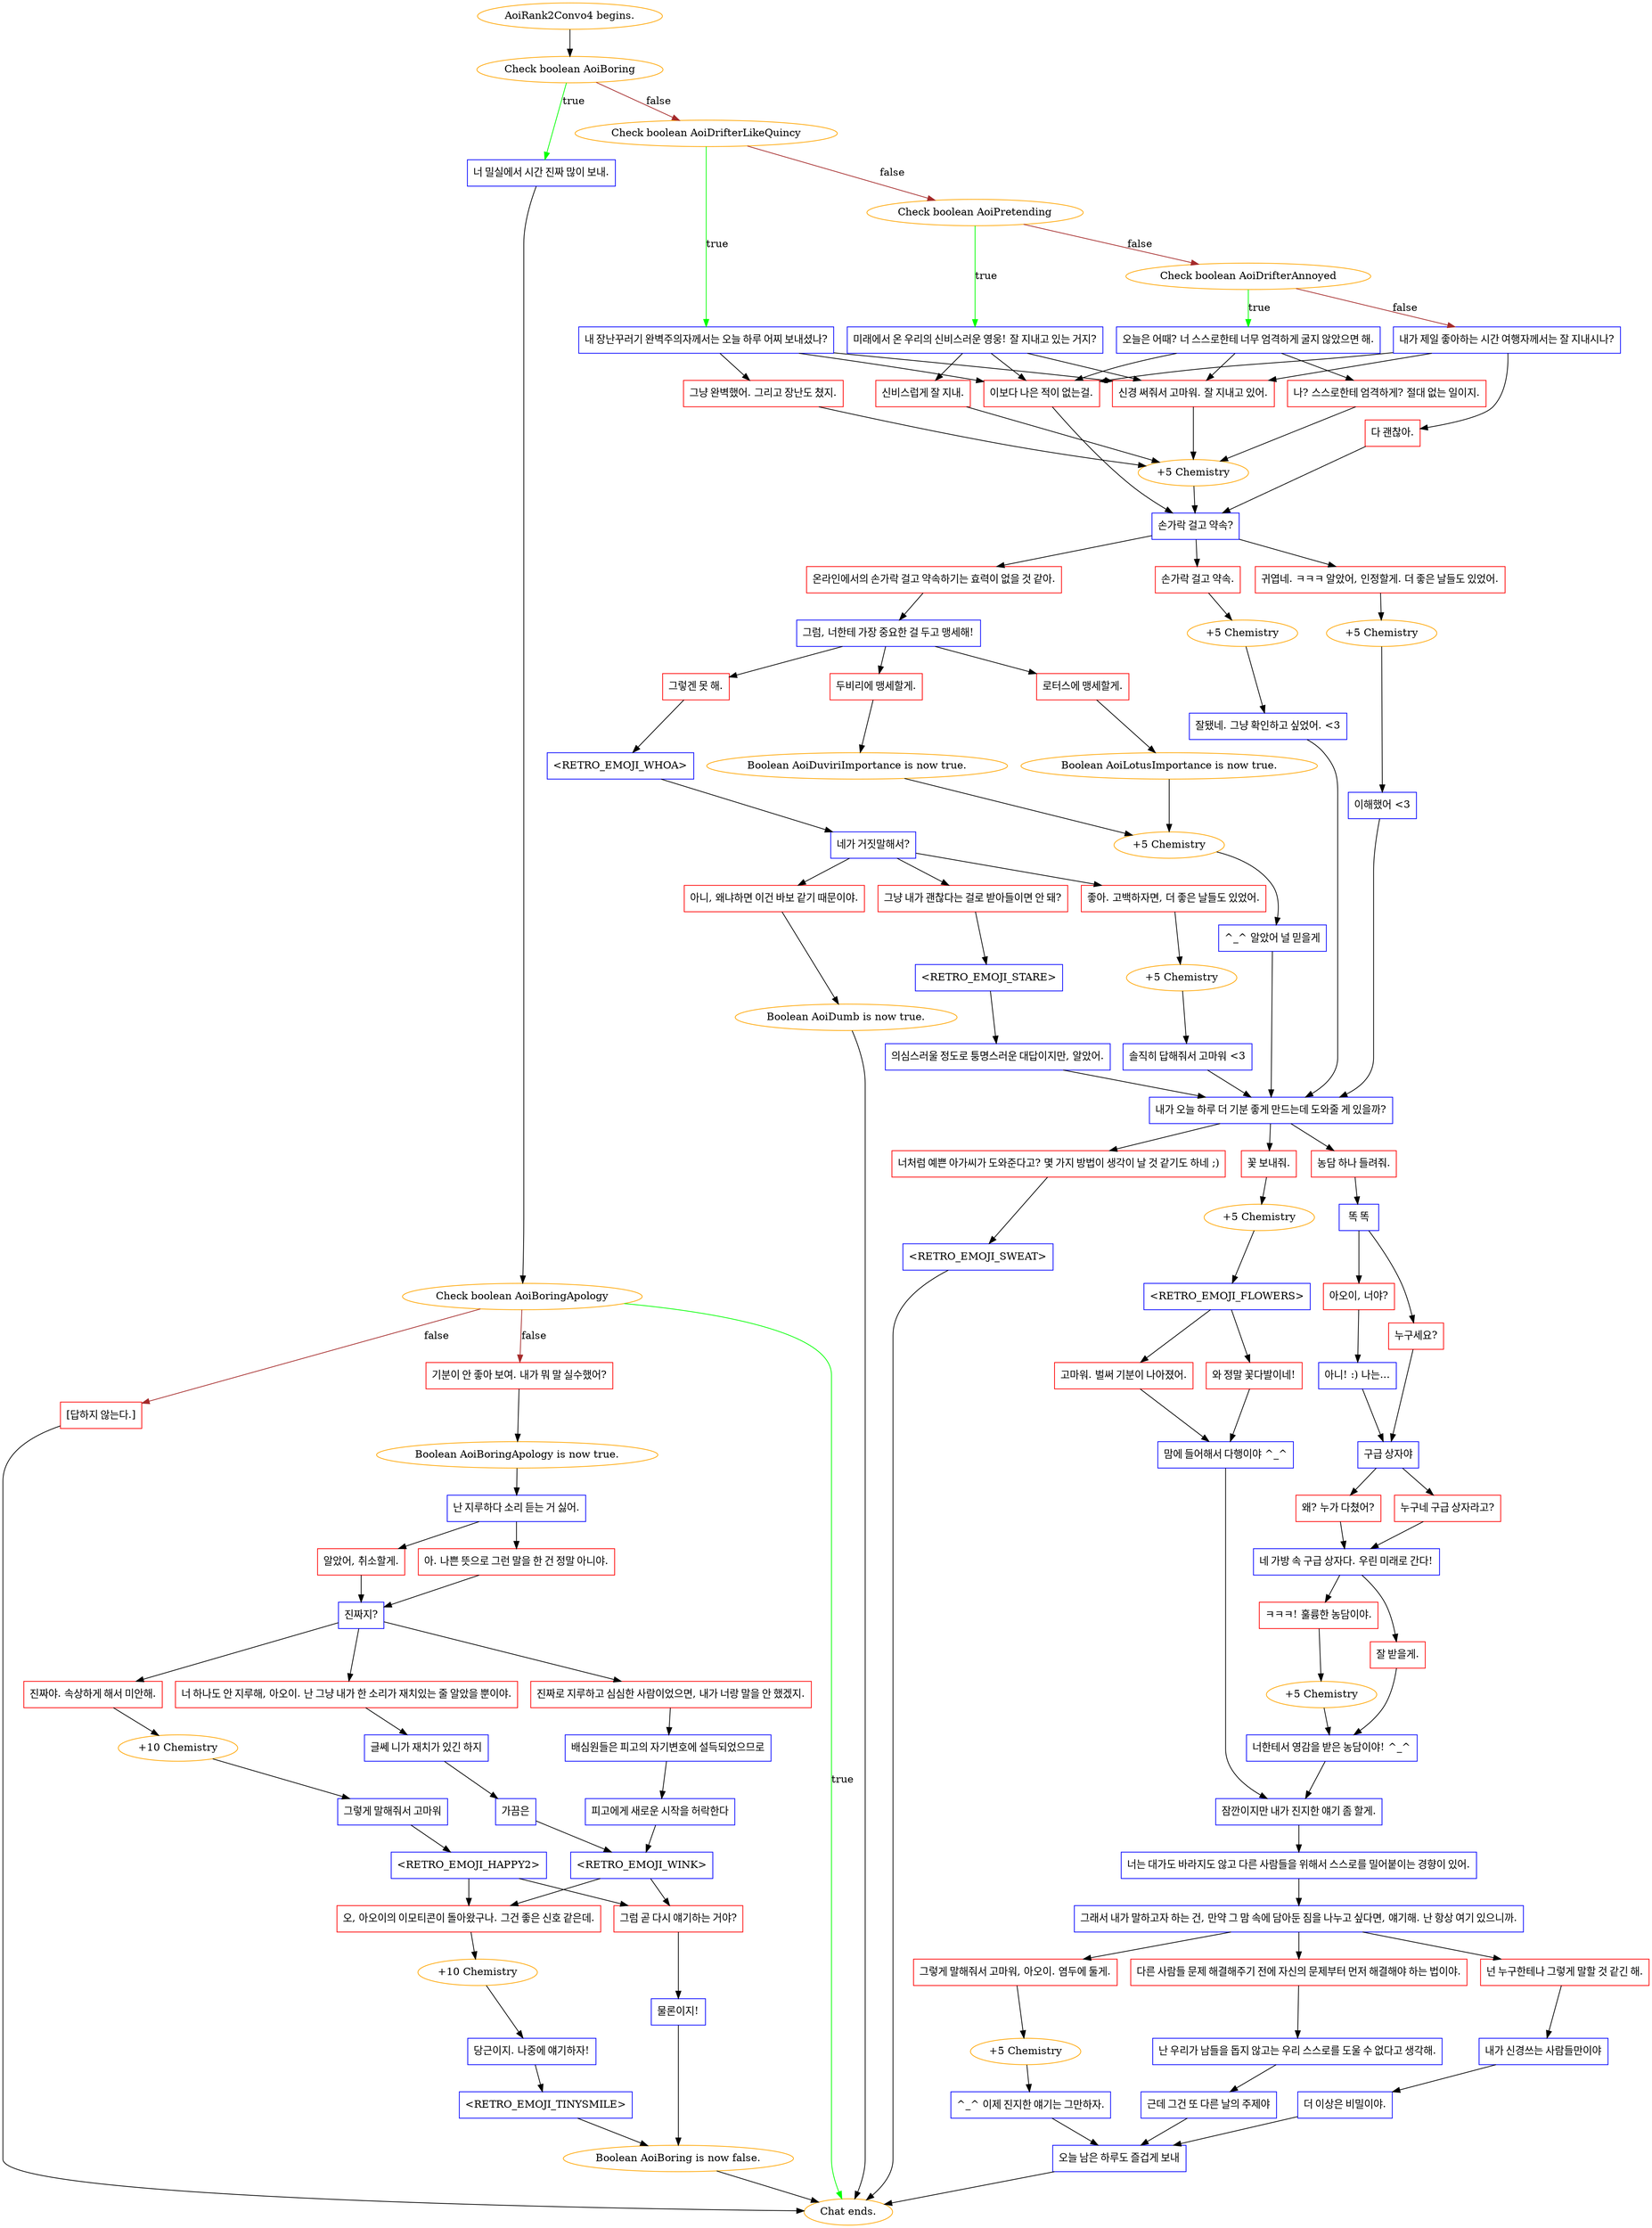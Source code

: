 digraph {
	"AoiRank2Convo4 begins." [color=orange];
		"AoiRank2Convo4 begins." -> j1890850141;
	j1890850141 [label="Check boolean AoiBoring",color=orange];
		j1890850141 -> j2480598630 [label=true,color=green];
		j1890850141 -> j4113960334 [label=false,color=brown];
	j2480598630 [label="너 밀실에서 시간 진짜 많이 보내.",shape=box,color=blue];
		j2480598630 -> j556140287;
	j4113960334 [label="Check boolean AoiDrifterLikeQuincy",color=orange];
		j4113960334 -> j2903321139 [label=true,color=green];
		j4113960334 -> j1797833889 [label=false,color=brown];
	j556140287 [label="Check boolean AoiBoringApology",color=orange];
		j556140287 -> "Chat ends." [label=true,color=green];
		j556140287 -> j2088727880 [label=false,color=brown];
		j556140287 -> j283737197 [label=false,color=brown];
	j2903321139 [label="내 장난꾸러기 완벽주의자께서는 오늘 하루 어찌 보내셨나?",shape=box,color=blue];
		j2903321139 -> j3338858434;
		j2903321139 -> j2274262151;
		j2903321139 -> j4106853408;
	j1797833889 [label="Check boolean AoiPretending",color=orange];
		j1797833889 -> j1489836337 [label=true,color=green];
		j1797833889 -> j2808372172 [label=false,color=brown];
	"Chat ends." [color=orange];
	j2088727880 [label="기분이 안 좋아 보여. 내가 뭐 말 실수했어?",shape=box,color=red];
		j2088727880 -> j2013163312;
	j283737197 [label="[답하지 않는다.]",shape=box,color=red];
		j283737197 -> "Chat ends.";
	j3338858434 [label="그냥 완벽했어. 그리고 장난도 쳤지.",shape=box,color=red];
		j3338858434 -> j3990617358;
	j2274262151 [label="신경 써줘서 고마워. 잘 지내고 있어.",shape=box,color=red];
		j2274262151 -> j3990617358;
	j4106853408 [label="이보다 나은 적이 없는걸.",shape=box,color=red];
		j4106853408 -> j1647457301;
	j1489836337 [label="미래에서 온 우리의 신비스러운 영웅! 잘 지내고 있는 거지?",shape=box,color=blue];
		j1489836337 -> j1707006500;
		j1489836337 -> j2274262151;
		j1489836337 -> j4106853408;
	j2808372172 [label="Check boolean AoiDrifterAnnoyed",color=orange];
		j2808372172 -> j807179731 [label=true,color=green];
		j2808372172 -> j2818106390 [label=false,color=brown];
	j2013163312 [label="Boolean AoiBoringApology is now true.",color=orange];
		j2013163312 -> j4211551156;
	j3990617358 [label="+5 Chemistry",color=orange];
		j3990617358 -> j1647457301;
	j1647457301 [label="손가락 걸고 약속?",shape=box,color=blue];
		j1647457301 -> j1179943292;
		j1647457301 -> j1775973174;
		j1647457301 -> j3964867010;
	j1707006500 [label="신비스럽게 잘 지내.",shape=box,color=red];
		j1707006500 -> j3990617358;
	j807179731 [label="오늘은 어때? 너 스스로한테 너무 엄격하게 굴지 않았으면 해.",shape=box,color=blue];
		j807179731 -> j1889275993;
		j807179731 -> j2274262151;
		j807179731 -> j4106853408;
	j2818106390 [label="내가 제일 좋아하는 시간 여행자께서는 잘 지내시나?",shape=box,color=blue];
		j2818106390 -> j3156500943;
		j2818106390 -> j2274262151;
		j2818106390 -> j4106853408;
	j4211551156 [label="난 지루하다 소리 듣는 거 싫어.",shape=box,color=blue];
		j4211551156 -> j265608359;
		j4211551156 -> j2156072660;
	j1179943292 [label="손가락 걸고 약속.",shape=box,color=red];
		j1179943292 -> j1552283434;
	j1775973174 [label="귀엽네. ㅋㅋㅋ 알았어, 인정할게. 더 좋은 날들도 있었어.",shape=box,color=red];
		j1775973174 -> j462789185;
	j3964867010 [label="온라인에서의 손가락 걸고 약속하기는 효력이 없을 것 같아.",shape=box,color=red];
		j3964867010 -> j2809328772;
	j1889275993 [label="나? 스스로한테 엄격하게? 절대 없는 일이지.",shape=box,color=red];
		j1889275993 -> j3990617358;
	j3156500943 [label="다 괜찮아.",shape=box,color=red];
		j3156500943 -> j1647457301;
	j265608359 [label="아. 나쁜 뜻으로 그런 말을 한 건 정말 아니야.",shape=box,color=red];
		j265608359 -> j3122447076;
	j2156072660 [label="알았어, 취소할게.",shape=box,color=red];
		j2156072660 -> j3122447076;
	j1552283434 [label="+5 Chemistry",color=orange];
		j1552283434 -> j2081568399;
	j462789185 [label="+5 Chemistry",color=orange];
		j462789185 -> j287565816;
	j2809328772 [label="그럼, 너한테 가장 중요한 걸 두고 맹세해!",shape=box,color=blue];
		j2809328772 -> j447035563;
		j2809328772 -> j4262130663;
		j2809328772 -> j1255936387;
	j3122447076 [label="진짜지?",shape=box,color=blue];
		j3122447076 -> j342239954;
		j3122447076 -> j3092500547;
		j3122447076 -> j3290852741;
	j2081568399 [label="잘됐네. 그냥 확인하고 싶었어. <3",shape=box,color=blue];
		j2081568399 -> j2486953669;
	j287565816 [label="이해했어 <3",shape=box,color=blue];
		j287565816 -> j2486953669;
	j447035563 [label="그렇겐 못 해.",shape=box,color=red];
		j447035563 -> j3654797476;
	j4262130663 [label="로터스에 맹세할게.",shape=box,color=red];
		j4262130663 -> j3497194638;
	j1255936387 [label="두비리에 맹세할게.",shape=box,color=red];
		j1255936387 -> j4063023525;
	j342239954 [label="진짜야. 속상하게 해서 미안해.",shape=box,color=red];
		j342239954 -> j1129350236;
	j3092500547 [label="너 하나도 안 지루해, 아오이. 난 그냥 내가 한 소리가 재치있는 줄 알았을 뿐이야.",shape=box,color=red];
		j3092500547 -> j3556657888;
	j3290852741 [label="진짜로 지루하고 심심한 사람이었으면, 내가 너랑 말을 안 했겠지.",shape=box,color=red];
		j3290852741 -> j3320465405;
	j2486953669 [label="내가 오늘 하루 더 기분 좋게 만드는데 도와줄 게 있을까?",shape=box,color=blue];
		j2486953669 -> j3236557573;
		j2486953669 -> j1316339849;
		j2486953669 -> j4015917873;
	j3654797476 [label="<RETRO_EMOJI_WHOA>",shape=box,color=blue];
		j3654797476 -> j2443932761;
	j3497194638 [label="Boolean AoiLotusImportance is now true.",color=orange];
		j3497194638 -> j2634026904;
	j4063023525 [label="Boolean AoiDuviriImportance is now true.",color=orange];
		j4063023525 -> j2634026904;
	j1129350236 [label="+10 Chemistry",color=orange];
		j1129350236 -> j4259572112;
	j3556657888 [label="글쎄 니가 재치가 있긴 하지",shape=box,color=blue];
		j3556657888 -> j4191172805;
	j3320465405 [label="배심원들은 피고의 자기변호에 설득되었으므로",shape=box,color=blue];
		j3320465405 -> j3258923388;
	j3236557573 [label="농담 하나 들려줘.",shape=box,color=red];
		j3236557573 -> j3349062292;
	j1316339849 [label="꽃 보내줘.",shape=box,color=red];
		j1316339849 -> j1670338355;
	j4015917873 [label="너처럼 예쁜 아가씨가 도와준다고? 몇 가지 방법이 생각이 날 것 같기도 하네 ;)",shape=box,color=red];
		j4015917873 -> j2350823537;
	j2443932761 [label="네가 거짓말해서?",shape=box,color=blue];
		j2443932761 -> j101925280;
		j2443932761 -> j3551221419;
		j2443932761 -> j805189030;
	j2634026904 [label="+5 Chemistry",color=orange];
		j2634026904 -> j184057785;
	j4259572112 [label="그렇게 말해줘서 고마워",shape=box,color=blue];
		j4259572112 -> j2682546367;
	j4191172805 [label="가끔은",shape=box,color=blue];
		j4191172805 -> j4059187433;
	j3258923388 [label="피고에게 새로운 시작을 허락한다",shape=box,color=blue];
		j3258923388 -> j4059187433;
	j3349062292 [label="똑 똑",shape=box,color=blue];
		j3349062292 -> j3392683304;
		j3349062292 -> j2590692906;
	j1670338355 [label="+5 Chemistry",color=orange];
		j1670338355 -> j3455633645;
	j2350823537 [label="<RETRO_EMOJI_SWEAT>",shape=box,color=blue];
		j2350823537 -> "Chat ends.";
	j101925280 [label="좋아. 고백하자면, 더 좋은 날들도 있었어.",shape=box,color=red];
		j101925280 -> j365702920;
	j3551221419 [label="아니, 왜냐하면 이건 바보 같기 때문이야.",shape=box,color=red];
		j3551221419 -> j3041803735;
	j805189030 [label="그냥 내가 괜찮다는 걸로 받아들이면 안 돼?",shape=box,color=red];
		j805189030 -> j2239538386;
	j184057785 [label="^_^ 알았어 널 믿을게",shape=box,color=blue];
		j184057785 -> j2486953669;
	j2682546367 [label="<RETRO_EMOJI_HAPPY2>",shape=box,color=blue];
		j2682546367 -> j2592453494;
		j2682546367 -> j3313564298;
	j4059187433 [label="<RETRO_EMOJI_WINK>",shape=box,color=blue];
		j4059187433 -> j2592453494;
		j4059187433 -> j3313564298;
	j3392683304 [label="누구세요?",shape=box,color=red];
		j3392683304 -> j2398779290;
	j2590692906 [label="아오이, 너야?",shape=box,color=red];
		j2590692906 -> j4108292604;
	j3455633645 [label="<RETRO_EMOJI_FLOWERS>",shape=box,color=blue];
		j3455633645 -> j4247656115;
		j3455633645 -> j2498670018;
	j365702920 [label="+5 Chemistry",color=orange];
		j365702920 -> j1253776134;
	j3041803735 [label="Boolean AoiDumb is now true.",color=orange];
		j3041803735 -> "Chat ends.";
	j2239538386 [label="<RETRO_EMOJI_STARE>",shape=box,color=blue];
		j2239538386 -> j1034708678;
	j2592453494 [label="그럼 곧 다시 얘기하는 거야?",shape=box,color=red];
		j2592453494 -> j2805837454;
	j3313564298 [label="오, 아오이의 이모티콘이 돌아왔구나. 그건 좋은 신호 같은데.",shape=box,color=red];
		j3313564298 -> j3167383000;
	j2398779290 [label="구급 상자야",shape=box,color=blue];
		j2398779290 -> j368419568;
		j2398779290 -> j2100271889;
	j4108292604 [label="아니! :) 나는...",shape=box,color=blue];
		j4108292604 -> j2398779290;
	j4247656115 [label="고마워. 벌써 기분이 나아졌어.",shape=box,color=red];
		j4247656115 -> j482206916;
	j2498670018 [label="와 정말 꽃다발이네!",shape=box,color=red];
		j2498670018 -> j482206916;
	j1253776134 [label="솔직히 답해줘서 고마워 <3",shape=box,color=blue];
		j1253776134 -> j2486953669;
	j1034708678 [label="의심스러울 정도로 퉁명스러운 대답이지만, 알았어.",shape=box,color=blue];
		j1034708678 -> j2486953669;
	j2805837454 [label="물론이지!",shape=box,color=blue];
		j2805837454 -> j2581611291;
	j3167383000 [label="+10 Chemistry",color=orange];
		j3167383000 -> j3635592333;
	j368419568 [label="누구네 구급 상자라고?",shape=box,color=red];
		j368419568 -> j3640894353;
	j2100271889 [label="왜? 누가 다쳤어?",shape=box,color=red];
		j2100271889 -> j3640894353;
	j482206916 [label="맘에 들어해서 다행이야 ^_^",shape=box,color=blue];
		j482206916 -> j1241552782;
	j2581611291 [label="Boolean AoiBoring is now false.",color=orange];
		j2581611291 -> "Chat ends.";
	j3635592333 [label="당근이지. 나중에 얘기하자!",shape=box,color=blue];
		j3635592333 -> j153386734;
	j3640894353 [label="네 가방 속 구급 상자다. 우린 미래로 간다!",shape=box,color=blue];
		j3640894353 -> j2795594833;
		j3640894353 -> j1221804700;
	j1241552782 [label="잠깐이지만 내가 진지한 얘기 좀 할게.",shape=box,color=blue];
		j1241552782 -> j482886486;
	j153386734 [label="<RETRO_EMOJI_TINYSMILE>",shape=box,color=blue];
		j153386734 -> j2581611291;
	j2795594833 [label="ㅋㅋㅋ! 훌륭한 농담이야.",shape=box,color=red];
		j2795594833 -> j785539278;
	j1221804700 [label="잘 받을게.",shape=box,color=red];
		j1221804700 -> j448639910;
	j482886486 [label="너는 대가도 바라지도 않고 다른 사람들을 위해서 스스로를 밀어붙이는 경향이 있어.",shape=box,color=blue];
		j482886486 -> j3797466563;
	j785539278 [label="+5 Chemistry",color=orange];
		j785539278 -> j448639910;
	j448639910 [label="너한테서 영감을 받은 농담이야! ^_^",shape=box,color=blue];
		j448639910 -> j1241552782;
	j3797466563 [label="그래서 내가 말하고자 하는 건, 만약 그 맘 속에 담아둔 짐을 나누고 싶다면, 얘기해. 난 항상 여기 있으니까.",shape=box,color=blue];
		j3797466563 -> j2872922847;
		j3797466563 -> j1423056511;
		j3797466563 -> j239157542;
	j2872922847 [label="그렇게 말해줘서 고마워, 아오이. 염두에 둘게.",shape=box,color=red];
		j2872922847 -> j1385733224;
	j1423056511 [label="다른 사람들 문제 해결해주기 전에 자신의 문제부터 먼저 해결해야 하는 법이야.",shape=box,color=red];
		j1423056511 -> j4180328976;
	j239157542 [label="넌 누구한테나 그렇게 말할 것 같긴 해.",shape=box,color=red];
		j239157542 -> j4220069496;
	j1385733224 [label="+5 Chemistry",color=orange];
		j1385733224 -> j836100660;
	j4180328976 [label="난 우리가 남들을 돕지 않고는 우리 스스로를 도울 수 없다고 생각해.",shape=box,color=blue];
		j4180328976 -> j1036800008;
	j4220069496 [label="내가 신경쓰는 사람들만이야",shape=box,color=blue];
		j4220069496 -> j3411414172;
	j836100660 [label="^_^ 이제 진지한 얘기는 그만하자.",shape=box,color=blue];
		j836100660 -> j1688749176;
	j1036800008 [label="근데 그건 또 다른 날의 주제야",shape=box,color=blue];
		j1036800008 -> j1688749176;
	j3411414172 [label="더 이상은 비밀이야.",shape=box,color=blue];
		j3411414172 -> j1688749176;
	j1688749176 [label="오늘 남은 하루도 즐겁게 보내",shape=box,color=blue];
		j1688749176 -> "Chat ends.";
}